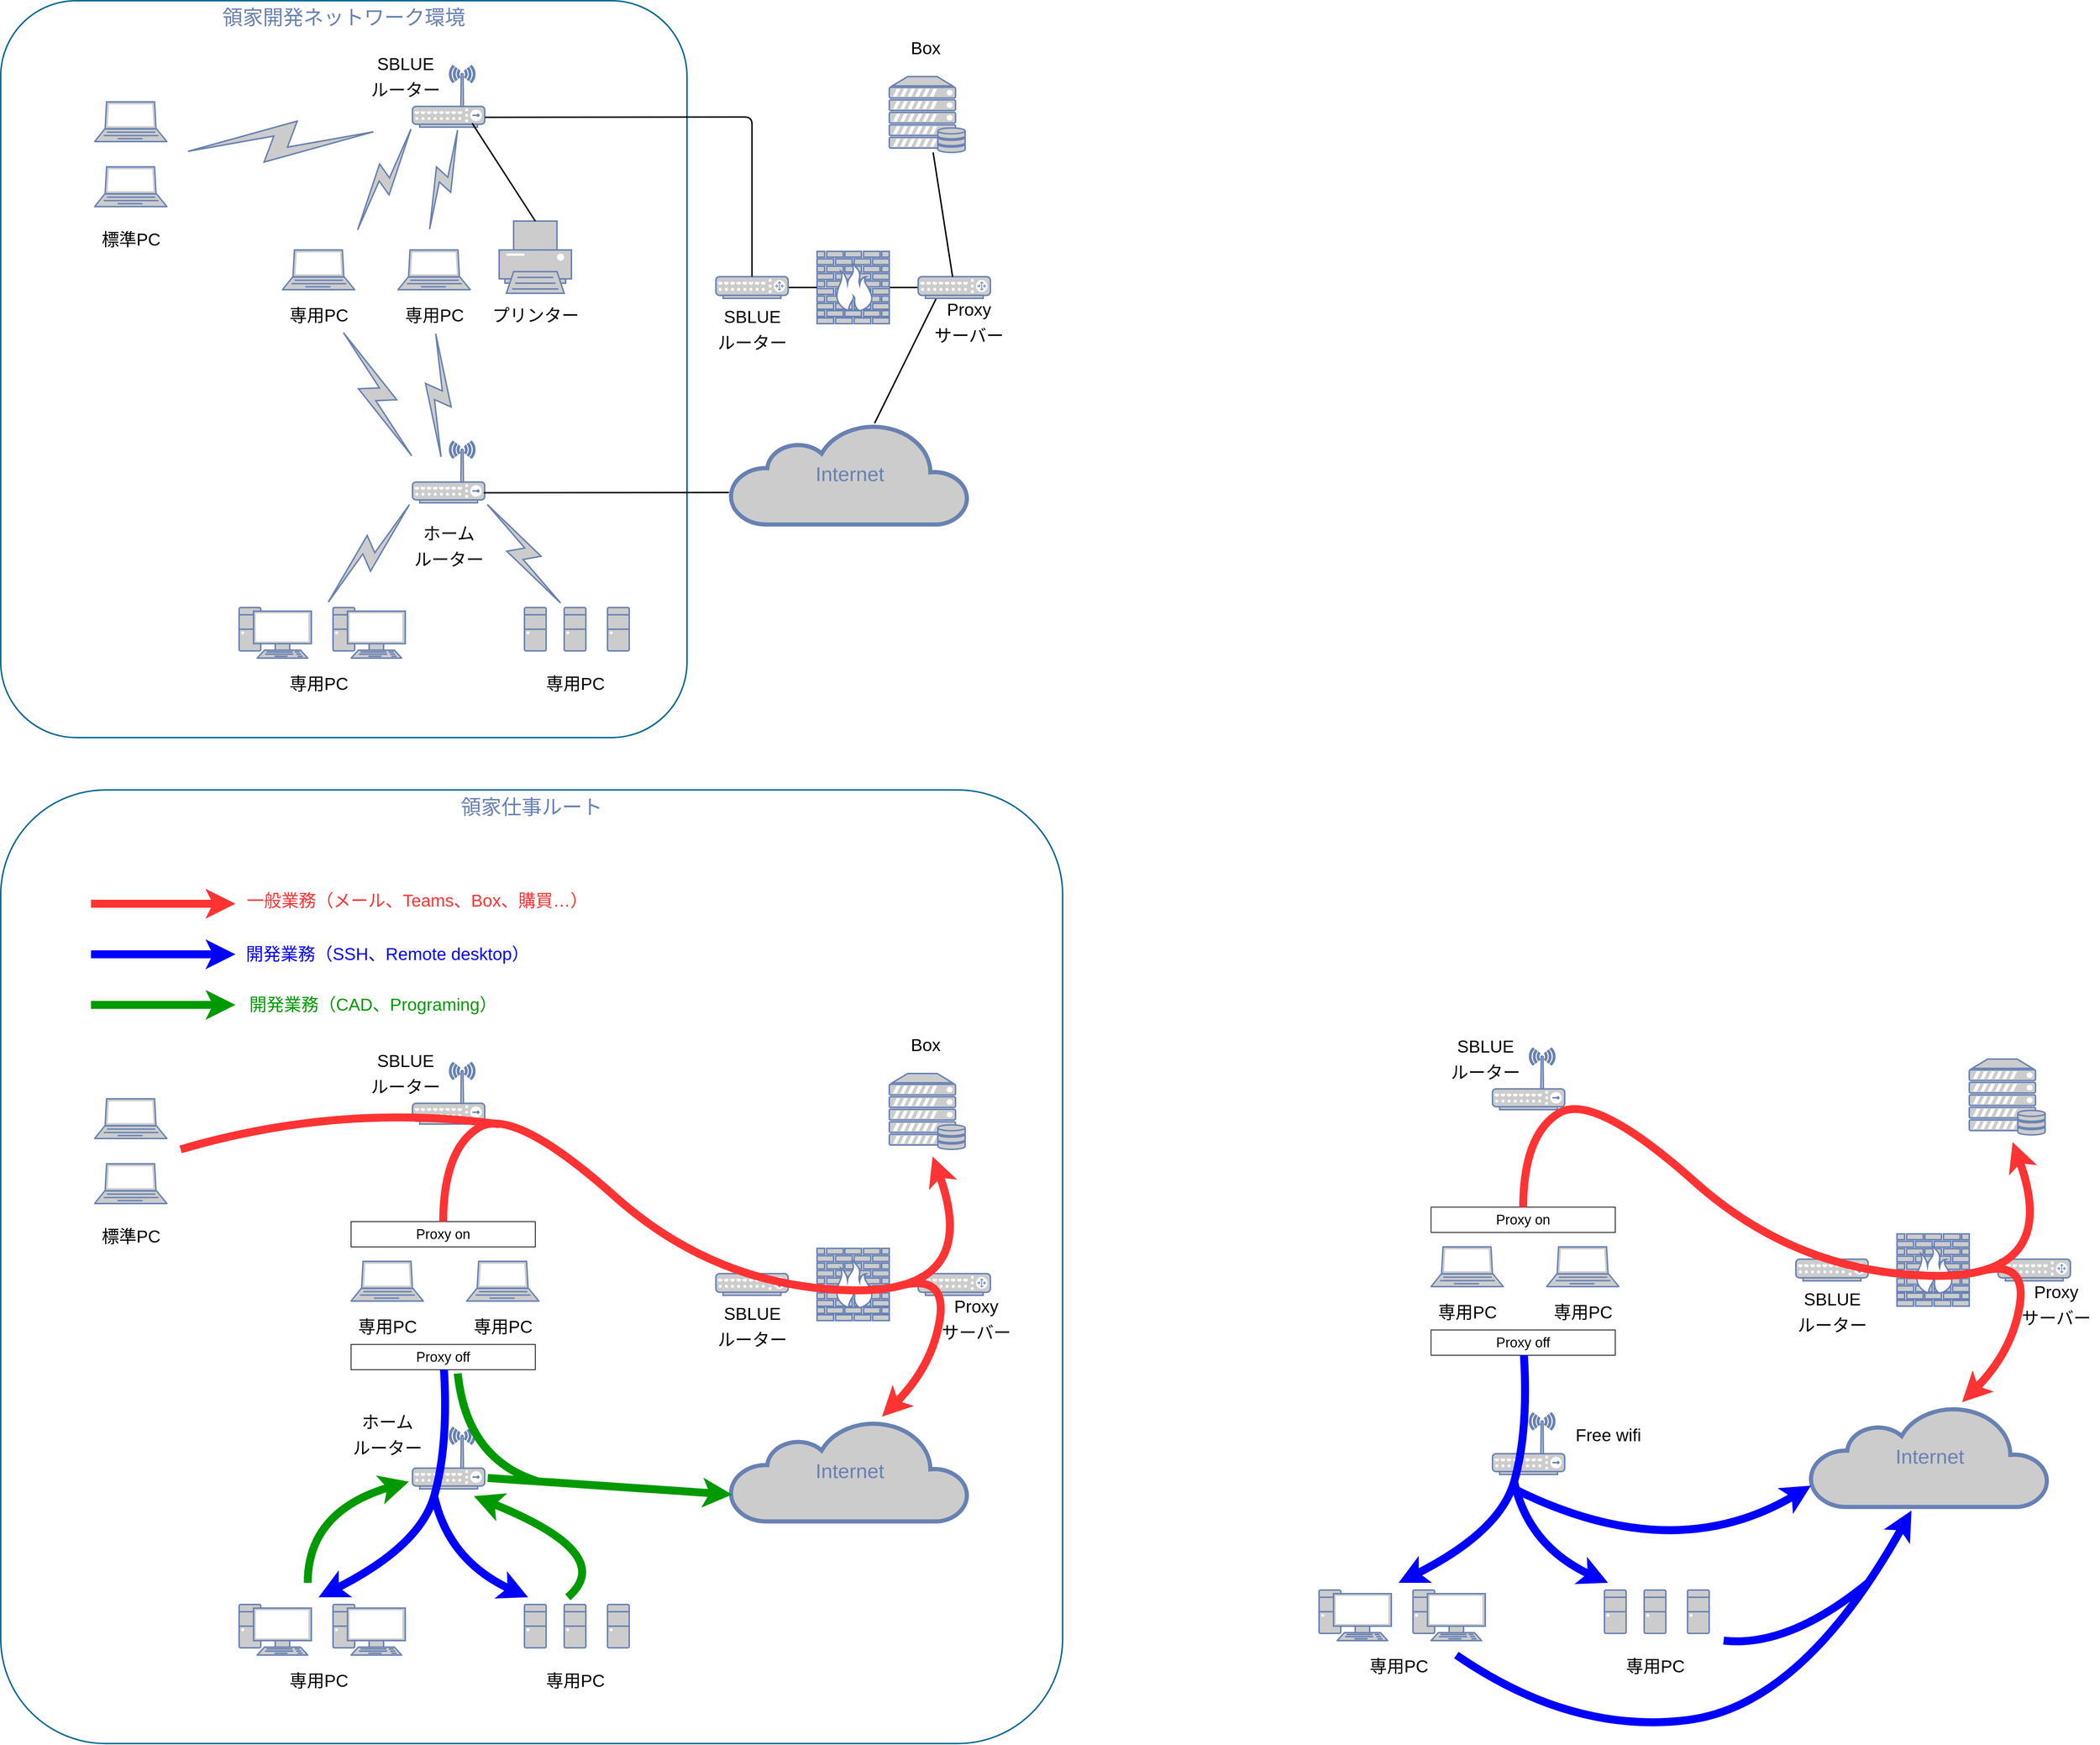 <mxfile version="24.2.5" type="github">
  <diagram name="Page-1" id="bfe91b75-5d2c-26a0-9c1d-138518896778">
    <mxGraphModel dx="3494" dy="2279" grid="1" gridSize="10" guides="1" tooltips="1" connect="1" arrows="1" fold="1" page="1" pageScale="1" pageWidth="1100" pageHeight="850" background="none" math="0" shadow="0">
      <root>
        <mxCell id="0" />
        <mxCell id="1" parent="0" />
        <mxCell id="3SPEe0byowuw1gI_Q946-110" value="領家仕事ルート" style="rounded=1;whiteSpace=wrap;html=1;shadow=0;comic=0;strokeColor=#036897;strokeWidth=2;fillColor=none;fontFamily=Verdana;fontSize=28;fontColor=#6881B3;align=center;arcSize=11;verticalAlign=top;" parent="1" vertex="1">
          <mxGeometry x="-985" y="882.5" width="1470" height="1320" as="geometry" />
        </mxCell>
        <mxCell id="7c3789c024ecab99-81" value="領家開発ネットワーク環境" style="rounded=1;whiteSpace=wrap;html=1;shadow=0;comic=0;strokeColor=#036897;strokeWidth=2;fillColor=none;fontFamily=Verdana;fontSize=28;fontColor=#6881B3;align=center;arcSize=11;verticalAlign=top;" parent="1" vertex="1">
          <mxGeometry x="-985" y="-210" width="950" height="1020" as="geometry" />
        </mxCell>
        <mxCell id="7c3789c024ecab99-55" style="edgeStyle=none;html=1;labelBackgroundColor=none;endArrow=none;endFill=0;strokeWidth=2;fontFamily=Verdana;fontSize=28;fontColor=#6881B3;" parent="1" source="7c3789c024ecab99-8" target="7c3789c024ecab99-54" edge="1">
          <mxGeometry relative="1" as="geometry">
            <mxPoint x="365" y="127.0" as="targetPoint" />
          </mxGeometry>
        </mxCell>
        <mxCell id="7c3789c024ecab99-8" value="" style="fontColor=#0066CC;verticalAlign=top;verticalLabelPosition=bottom;labelPosition=center;align=center;html=1;fillColor=#CCCCCC;strokeColor=#6881B3;gradientColor=none;gradientDirection=north;strokeWidth=2;shape=mxgraph.networks.firewall;rounded=0;shadow=0;comic=0;" parent="1" vertex="1">
          <mxGeometry x="145" y="137" width="100" height="100" as="geometry" />
        </mxCell>
        <mxCell id="7c3789c024ecab99-52" style="edgeStyle=none;html=1;labelBackgroundColor=none;endArrow=none;endFill=0;strokeWidth=2;fontFamily=Verdana;fontSize=15;fontColor=#036897;" parent="1" source="7c3789c024ecab99-10" target="7c3789c024ecab99-8" edge="1">
          <mxGeometry relative="1" as="geometry">
            <mxPoint x="255.0" y="207" as="targetPoint" />
          </mxGeometry>
        </mxCell>
        <mxCell id="7c3789c024ecab99-10" value="" style="fontColor=#0066CC;verticalAlign=top;verticalLabelPosition=bottom;labelPosition=center;align=center;html=1;fillColor=#CCCCCC;strokeColor=#6881B3;gradientColor=none;gradientDirection=north;strokeWidth=2;shape=mxgraph.networks.router;rounded=0;shadow=0;comic=0;" parent="1" vertex="1">
          <mxGeometry x="5" y="172" width="100" height="30" as="geometry" />
        </mxCell>
        <mxCell id="7c3789c024ecab99-6" value="" style="fontColor=#0066CC;verticalAlign=top;verticalLabelPosition=bottom;labelPosition=center;align=center;html=1;fillColor=#CCCCCC;strokeColor=#6881B3;gradientColor=none;gradientDirection=north;strokeWidth=2;shape=mxgraph.networks.printer;rounded=0;shadow=0;comic=0;" parent="1" vertex="1">
          <mxGeometry x="-295.0" y="95" width="100" height="100" as="geometry" />
        </mxCell>
        <mxCell id="7c3789c024ecab99-9" value="" style="fontColor=#0066CC;verticalAlign=top;verticalLabelPosition=bottom;labelPosition=center;align=center;html=1;fillColor=#CCCCCC;strokeColor=#6881B3;gradientColor=none;gradientDirection=north;strokeWidth=2;shape=mxgraph.networks.wireless_hub;rounded=0;shadow=0;comic=0;" parent="1" vertex="1">
          <mxGeometry x="-415.0" y="-120" width="100" height="85" as="geometry" />
        </mxCell>
        <mxCell id="7c3789c024ecab99-30" value="" style="fontColor=#0066CC;verticalAlign=top;verticalLabelPosition=bottom;labelPosition=center;align=center;html=1;fillColor=#CCCCCC;strokeColor=#6881B3;gradientColor=none;gradientDirection=north;strokeWidth=2;shape=mxgraph.networks.wireless_hub;rounded=0;shadow=0;comic=0;" parent="1" vertex="1">
          <mxGeometry x="-415.0" y="400" width="100" height="85" as="geometry" />
        </mxCell>
        <mxCell id="7c3789c024ecab99-53" value="Internet" style="html=1;fillColor=#CCCCCC;strokeColor=#6881B3;gradientColor=none;gradientDirection=north;strokeWidth=2;shape=mxgraph.networks.cloud;fontColor=#6881B3;rounded=0;shadow=0;comic=0;align=center;fontSize=28;" parent="1" vertex="1">
          <mxGeometry x="25" y="375" width="330" height="140" as="geometry" />
        </mxCell>
        <mxCell id="7c3789c024ecab99-56" style="edgeStyle=none;html=1;labelBackgroundColor=none;endArrow=none;endFill=0;strokeWidth=2;fontFamily=Verdana;fontSize=28;fontColor=#6881B3;exitX=0.251;exitY=1;exitDx=0;exitDy=0;exitPerimeter=0;" parent="1" source="7c3789c024ecab99-54" target="7c3789c024ecab99-53" edge="1">
          <mxGeometry relative="1" as="geometry">
            <mxPoint x="355" y="200" as="sourcePoint" />
          </mxGeometry>
        </mxCell>
        <mxCell id="7c3789c024ecab99-54" value="" style="fontColor=#0066CC;verticalAlign=top;verticalLabelPosition=bottom;labelPosition=center;align=center;html=1;fillColor=#CCCCCC;strokeColor=#6881B3;gradientColor=none;gradientDirection=north;strokeWidth=2;shape=mxgraph.networks.router;rounded=0;shadow=0;comic=0;" parent="1" vertex="1">
          <mxGeometry x="285" y="172" width="100" height="30" as="geometry" />
        </mxCell>
        <mxCell id="7c3789c024ecab99-59" style="edgeStyle=none;html=1;labelBackgroundColor=none;endArrow=none;endFill=0;strokeWidth=2;fontFamily=Verdana;fontSize=28;fontColor=#6881B3;" parent="1" source="7c3789c024ecab99-58" target="7c3789c024ecab99-54" edge="1">
          <mxGeometry relative="1" as="geometry">
            <mxPoint x="275" y="117" as="targetPoint" />
          </mxGeometry>
        </mxCell>
        <mxCell id="7c3789c024ecab99-58" value="" style="fontColor=#0066CC;verticalAlign=top;verticalLabelPosition=bottom;labelPosition=center;align=center;html=1;fillColor=#CCCCCC;strokeColor=#6881B3;gradientColor=none;gradientDirection=north;strokeWidth=2;shape=mxgraph.networks.server_storage;rounded=0;shadow=0;comic=0;" parent="1" vertex="1">
          <mxGeometry x="245" y="-105" width="105" height="105" as="geometry" />
        </mxCell>
        <mxCell id="3SPEe0byowuw1gI_Q946-4" value="" style="html=1;outlineConnect=0;fillColor=#CCCCCC;strokeColor=#6881B3;gradientColor=none;gradientDirection=north;strokeWidth=2;shape=mxgraph.networks.comm_link_edge;html=1;rounded=0;entryX=0.645;entryY=0.958;entryDx=0;entryDy=0;entryPerimeter=0;exitX=0.416;exitY=0.054;exitDx=0;exitDy=0;exitPerimeter=0;" parent="1" target="7c3789c024ecab99-9" edge="1">
          <mxGeometry width="100" height="100" relative="1" as="geometry">
            <mxPoint x="-393.4" y="113.78" as="sourcePoint" />
            <mxPoint x="-446.96" y="10.0" as="targetPoint" />
          </mxGeometry>
        </mxCell>
        <mxCell id="3SPEe0byowuw1gI_Q946-7" value="" style="html=1;outlineConnect=0;fillColor=#CCCCCC;strokeColor=#6881B3;gradientColor=none;gradientDirection=north;strokeWidth=2;shape=mxgraph.networks.comm_link_edge;html=1;rounded=0;entryX=0.02;entryY=0.94;entryDx=0;entryDy=0;entryPerimeter=0;exitX=1;exitY=0.07;exitDx=0;exitDy=0;exitPerimeter=0;" parent="1" target="7c3789c024ecab99-9" edge="1">
          <mxGeometry width="100" height="100" relative="1" as="geometry">
            <mxPoint x="-495" y="114.9" as="sourcePoint" />
            <mxPoint x="-435" y="-33.765" as="targetPoint" />
          </mxGeometry>
        </mxCell>
        <mxCell id="3SPEe0byowuw1gI_Q946-10" value="&lt;p style=&quot;line-height: 100%;&quot;&gt;専用PC&lt;br&gt;&lt;/p&gt;" style="text;html=1;align=center;verticalAlign=middle;resizable=0;points=[];autosize=1;strokeColor=none;fillColor=none;fontSize=24;" parent="1" vertex="1">
          <mxGeometry x="-435" y="180" width="100" height="90" as="geometry" />
        </mxCell>
        <mxCell id="3SPEe0byowuw1gI_Q946-13" value="&lt;p style=&quot;line-height: 100%;&quot;&gt;専用PC&lt;br&gt;&lt;/p&gt;" style="text;html=1;align=center;verticalAlign=middle;resizable=0;points=[];autosize=1;strokeColor=none;fillColor=none;fontSize=24;" parent="1" vertex="1">
          <mxGeometry x="-595" y="180" width="100" height="90" as="geometry" />
        </mxCell>
        <mxCell id="3SPEe0byowuw1gI_Q946-17" value="&lt;p style=&quot;line-height: 100%;&quot;&gt;プリンター&lt;/p&gt;" style="text;html=1;align=center;verticalAlign=middle;resizable=0;points=[];autosize=1;strokeColor=none;fillColor=none;fontSize=24;" parent="1" vertex="1">
          <mxGeometry x="-315" y="180" width="140" height="90" as="geometry" />
        </mxCell>
        <mxCell id="3SPEe0byowuw1gI_Q946-18" value="&lt;p style=&quot;line-height: 50%;&quot;&gt;SBLUE&lt;/p&gt;&lt;p style=&quot;line-height: 50%;&quot;&gt;ルーター&lt;/p&gt;" style="text;html=1;align=center;verticalAlign=middle;resizable=0;points=[];autosize=1;strokeColor=none;fillColor=none;fontSize=24;" parent="1" vertex="1">
          <mxGeometry x="-485" y="-160" width="120" height="110" as="geometry" />
        </mxCell>
        <mxCell id="3SPEe0byowuw1gI_Q946-19" value="&lt;p style=&quot;line-height: 50%;&quot;&gt;SBLUE&lt;/p&gt;&lt;p style=&quot;line-height: 50%;&quot;&gt;ルーター&lt;br&gt;&lt;/p&gt;" style="text;html=1;align=center;verticalAlign=middle;resizable=0;points=[];autosize=1;strokeColor=none;fillColor=none;fontSize=24;" parent="1" vertex="1">
          <mxGeometry x="-5" y="190" width="120" height="110" as="geometry" />
        </mxCell>
        <mxCell id="3SPEe0byowuw1gI_Q946-20" value="&lt;p style=&quot;line-height: 50%;&quot;&gt;Proxy&lt;/p&gt;&lt;p style=&quot;line-height: 50%;&quot;&gt;サーバー&lt;/p&gt;" style="text;html=1;align=center;verticalAlign=middle;resizable=0;points=[];autosize=1;strokeColor=none;fillColor=none;fontSize=24;" parent="1" vertex="1">
          <mxGeometry x="295" y="180" width="120" height="110" as="geometry" />
        </mxCell>
        <mxCell id="3SPEe0byowuw1gI_Q946-21" value="&lt;p style=&quot;line-height: 50%;&quot;&gt;Box&lt;/p&gt;" style="text;html=1;align=center;verticalAlign=middle;resizable=0;points=[];autosize=1;strokeColor=none;fillColor=none;fontSize=24;" parent="1" vertex="1">
          <mxGeometry x="265" y="-180" width="60" height="70" as="geometry" />
        </mxCell>
        <mxCell id="3SPEe0byowuw1gI_Q946-24" style="edgeStyle=none;html=1;labelBackgroundColor=none;endArrow=none;endFill=0;strokeWidth=2;fontFamily=Verdana;fontSize=28;fontColor=#6881B3;exitX=-0.006;exitY=0.684;exitDx=0;exitDy=0;exitPerimeter=0;entryX=0.986;entryY=0.837;entryDx=0;entryDy=0;entryPerimeter=0;" parent="1" source="7c3789c024ecab99-53" target="7c3789c024ecab99-30" edge="1">
          <mxGeometry relative="1" as="geometry">
            <mxPoint x="-195.14" y="340" as="sourcePoint" />
            <mxPoint x="-313.14" y="515" as="targetPoint" />
          </mxGeometry>
        </mxCell>
        <mxCell id="3SPEe0byowuw1gI_Q946-25" value="&lt;p style=&quot;line-height: 100%;&quot;&gt;標準PC&lt;br&gt;&lt;/p&gt;" style="text;html=1;align=center;verticalAlign=middle;resizable=0;points=[];autosize=1;strokeColor=none;fillColor=none;fontSize=24;" parent="1" vertex="1">
          <mxGeometry x="-855" y="75" width="100" height="90" as="geometry" />
        </mxCell>
        <mxCell id="3SPEe0byowuw1gI_Q946-26" value="&lt;p style=&quot;line-height: 50%;&quot;&gt;&lt;span style=&quot;background-color: initial;&quot;&gt;ホーム&lt;/span&gt;&lt;/p&gt;&lt;p style=&quot;line-height: 50%;&quot;&gt;&lt;span style=&quot;background-color: initial;&quot;&gt;ルーター&lt;/span&gt;&lt;/p&gt;" style="text;html=1;align=center;verticalAlign=middle;resizable=0;points=[];autosize=1;strokeColor=none;fillColor=none;fontSize=24;" parent="1" vertex="1">
          <mxGeometry x="-425" y="490" width="120" height="110" as="geometry" />
        </mxCell>
        <mxCell id="3SPEe0byowuw1gI_Q946-28" value="" style="html=1;outlineConnect=0;fillColor=#CCCCCC;strokeColor=#6881B3;gradientColor=none;gradientDirection=north;strokeWidth=2;shape=mxgraph.networks.comm_link_edge;html=1;rounded=0;entryX=0.475;entryY=1.016;entryDx=0;entryDy=0;entryPerimeter=0;exitX=0.357;exitY=0.716;exitDx=0;exitDy=0;exitPerimeter=0;" parent="1" edge="1">
          <mxGeometry width="100" height="100" relative="1" as="geometry">
            <mxPoint x="-375.06" y="430.86" as="sourcePoint" />
            <mxPoint x="-383.26" y="241.44" as="targetPoint" />
          </mxGeometry>
        </mxCell>
        <mxCell id="3SPEe0byowuw1gI_Q946-29" value="" style="html=1;outlineConnect=0;fillColor=#CCCCCC;strokeColor=#6881B3;gradientColor=none;gradientDirection=north;strokeWidth=2;shape=mxgraph.networks.comm_link_edge;html=1;rounded=0;exitX=0;exitY=0.7;exitDx=0;exitDy=0;exitPerimeter=0;" parent="1" edge="1">
          <mxGeometry width="100" height="100" relative="1" as="geometry">
            <mxPoint x="-410.76" y="429.5" as="sourcePoint" />
            <mxPoint x="-515.813" y="240" as="targetPoint" />
          </mxGeometry>
        </mxCell>
        <mxCell id="3SPEe0byowuw1gI_Q946-33" style="edgeStyle=none;html=1;labelBackgroundColor=none;endArrow=none;endFill=0;strokeWidth=2;fontFamily=Verdana;fontSize=28;fontColor=#6881B3;exitX=0.5;exitY=0;exitDx=0;exitDy=0;exitPerimeter=0;entryX=1.004;entryY=0.84;entryDx=0;entryDy=0;entryPerimeter=0;" parent="1" source="7c3789c024ecab99-10" target="7c3789c024ecab99-9" edge="1">
          <mxGeometry relative="1" as="geometry">
            <mxPoint x="174.4" y="-49.76" as="sourcePoint" />
            <mxPoint x="-164.6" y="-49.76" as="targetPoint" />
            <Array as="points">
              <mxPoint x="55" y="-49" />
            </Array>
          </mxGeometry>
        </mxCell>
        <mxCell id="3SPEe0byowuw1gI_Q946-35" value="" style="fontColor=#0066CC;verticalAlign=top;verticalLabelPosition=bottom;labelPosition=center;align=center;html=1;outlineConnect=0;fillColor=#CCCCCC;strokeColor=#6881B3;gradientColor=none;gradientDirection=north;strokeWidth=2;shape=mxgraph.networks.laptop;" parent="1" vertex="1">
          <mxGeometry x="-855" y="20" width="100" height="55" as="geometry" />
        </mxCell>
        <mxCell id="3SPEe0byowuw1gI_Q946-36" value="" style="fontColor=#0066CC;verticalAlign=top;verticalLabelPosition=bottom;labelPosition=center;align=center;html=1;outlineConnect=0;fillColor=#CCCCCC;strokeColor=#6881B3;gradientColor=none;gradientDirection=north;strokeWidth=2;shape=mxgraph.networks.laptop;" parent="1" vertex="1">
          <mxGeometry x="-855" y="-70" width="100" height="55" as="geometry" />
        </mxCell>
        <mxCell id="3SPEe0byowuw1gI_Q946-39" value="" style="fontColor=#0066CC;verticalAlign=top;verticalLabelPosition=bottom;labelPosition=center;align=center;html=1;outlineConnect=0;fillColor=#CCCCCC;strokeColor=#6881B3;gradientColor=none;gradientDirection=north;strokeWidth=2;shape=mxgraph.networks.pc;" parent="1" vertex="1">
          <mxGeometry x="-655" y="630" width="100" height="70" as="geometry" />
        </mxCell>
        <mxCell id="3SPEe0byowuw1gI_Q946-40" value="" style="fontColor=#0066CC;verticalAlign=top;verticalLabelPosition=bottom;labelPosition=center;align=center;html=1;outlineConnect=0;fillColor=#CCCCCC;strokeColor=#6881B3;gradientColor=none;gradientDirection=north;strokeWidth=2;shape=mxgraph.networks.desktop_pc;" parent="1" vertex="1">
          <mxGeometry x="-260" y="630" width="30" height="60" as="geometry" />
        </mxCell>
        <mxCell id="3SPEe0byowuw1gI_Q946-41" value="" style="fontColor=#0066CC;verticalAlign=top;verticalLabelPosition=bottom;labelPosition=center;align=center;html=1;outlineConnect=0;fillColor=#CCCCCC;strokeColor=#6881B3;gradientColor=none;gradientDirection=north;strokeWidth=2;shape=mxgraph.networks.laptop;" parent="1" vertex="1">
          <mxGeometry x="-595" y="135" width="100" height="55" as="geometry" />
        </mxCell>
        <mxCell id="3SPEe0byowuw1gI_Q946-42" value="" style="fontColor=#0066CC;verticalAlign=top;verticalLabelPosition=bottom;labelPosition=center;align=center;html=1;outlineConnect=0;fillColor=#CCCCCC;strokeColor=#6881B3;gradientColor=none;gradientDirection=north;strokeWidth=2;shape=mxgraph.networks.laptop;" parent="1" vertex="1">
          <mxGeometry x="-435" y="135" width="100" height="55" as="geometry" />
        </mxCell>
        <mxCell id="3SPEe0byowuw1gI_Q946-43" value="" style="html=1;outlineConnect=0;fillColor=#CCCCCC;strokeColor=#6881B3;gradientColor=none;gradientDirection=north;strokeWidth=2;shape=mxgraph.networks.comm_link_edge;html=1;rounded=0;entryX=0.02;entryY=0.94;entryDx=0;entryDy=0;entryPerimeter=0;" parent="1" target="7c3789c024ecab99-30" edge="1">
          <mxGeometry width="100" height="100" relative="1" as="geometry">
            <mxPoint x="-537.859" y="630" as="sourcePoint" />
            <mxPoint x="-430" y="459.5" as="targetPoint" />
          </mxGeometry>
        </mxCell>
        <mxCell id="3SPEe0byowuw1gI_Q946-44" value="" style="html=1;outlineConnect=0;fillColor=#CCCCCC;strokeColor=#6881B3;gradientColor=none;gradientDirection=north;strokeWidth=2;shape=mxgraph.networks.comm_link_edge;html=1;rounded=0;entryX=0.98;entryY=0.94;entryDx=0;entryDy=0;entryPerimeter=0;exitX=0.02;exitY=0.02;exitDx=0;exitDy=0;exitPerimeter=0;" parent="1" source="3SPEe0byowuw1gI_Q946-48" target="7c3789c024ecab99-30" edge="1">
          <mxGeometry width="100" height="100" relative="1" as="geometry">
            <mxPoint x="-254.999" y="630" as="sourcePoint" />
            <mxPoint x="-147.14" y="459.5" as="targetPoint" />
          </mxGeometry>
        </mxCell>
        <mxCell id="3SPEe0byowuw1gI_Q946-45" value="&lt;p style=&quot;line-height: 100%;&quot;&gt;専用PC&lt;br&gt;&lt;/p&gt;" style="text;html=1;align=center;verticalAlign=middle;resizable=0;points=[];autosize=1;strokeColor=none;fillColor=none;fontSize=24;" parent="1" vertex="1">
          <mxGeometry x="-595" y="690" width="100" height="90" as="geometry" />
        </mxCell>
        <mxCell id="3SPEe0byowuw1gI_Q946-46" value="&lt;p style=&quot;line-height: 100%;&quot;&gt;専用PC&lt;br&gt;&lt;/p&gt;" style="text;html=1;align=center;verticalAlign=middle;resizable=0;points=[];autosize=1;strokeColor=none;fillColor=none;fontSize=24;" parent="1" vertex="1">
          <mxGeometry x="-240" y="690" width="100" height="90" as="geometry" />
        </mxCell>
        <mxCell id="3SPEe0byowuw1gI_Q946-47" value="" style="fontColor=#0066CC;verticalAlign=top;verticalLabelPosition=bottom;labelPosition=center;align=center;html=1;outlineConnect=0;fillColor=#CCCCCC;strokeColor=#6881B3;gradientColor=none;gradientDirection=north;strokeWidth=2;shape=mxgraph.networks.pc;" parent="1" vertex="1">
          <mxGeometry x="-525" y="630" width="100" height="70" as="geometry" />
        </mxCell>
        <mxCell id="3SPEe0byowuw1gI_Q946-48" value="" style="fontColor=#0066CC;verticalAlign=top;verticalLabelPosition=bottom;labelPosition=center;align=center;html=1;outlineConnect=0;fillColor=#CCCCCC;strokeColor=#6881B3;gradientColor=none;gradientDirection=north;strokeWidth=2;shape=mxgraph.networks.desktop_pc;" parent="1" vertex="1">
          <mxGeometry x="-205" y="630" width="30" height="60" as="geometry" />
        </mxCell>
        <mxCell id="3SPEe0byowuw1gI_Q946-49" value="" style="fontColor=#0066CC;verticalAlign=top;verticalLabelPosition=bottom;labelPosition=center;align=center;html=1;outlineConnect=0;fillColor=#CCCCCC;strokeColor=#6881B3;gradientColor=none;gradientDirection=north;strokeWidth=2;shape=mxgraph.networks.desktop_pc;" parent="1" vertex="1">
          <mxGeometry x="-145" y="630" width="30" height="60" as="geometry" />
        </mxCell>
        <mxCell id="3SPEe0byowuw1gI_Q946-51" value="" style="html=1;outlineConnect=0;fillColor=#CCCCCC;strokeColor=#6881B3;gradientColor=none;gradientDirection=north;strokeWidth=2;shape=mxgraph.networks.comm_link_edge;html=1;rounded=0;exitX=1;exitY=0.07;exitDx=0;exitDy=0;exitPerimeter=0;" parent="1" edge="1">
          <mxGeometry width="100" height="100" relative="1" as="geometry">
            <mxPoint x="-740" y="-1.137e-13" as="sourcePoint" />
            <mxPoint x="-455" y="-30" as="targetPoint" />
          </mxGeometry>
        </mxCell>
        <mxCell id="3SPEe0byowuw1gI_Q946-54" value="" style="fontColor=#0066CC;verticalAlign=top;verticalLabelPosition=bottom;labelPosition=center;align=center;html=1;fillColor=#CCCCCC;strokeColor=#6881B3;gradientColor=none;gradientDirection=north;strokeWidth=2;shape=mxgraph.networks.firewall;rounded=0;shadow=0;comic=0;" parent="1" vertex="1">
          <mxGeometry x="145" y="1517" width="100" height="100" as="geometry" />
        </mxCell>
        <mxCell id="3SPEe0byowuw1gI_Q946-56" value="" style="fontColor=#0066CC;verticalAlign=top;verticalLabelPosition=bottom;labelPosition=center;align=center;html=1;fillColor=#CCCCCC;strokeColor=#6881B3;gradientColor=none;gradientDirection=north;strokeWidth=2;shape=mxgraph.networks.router;rounded=0;shadow=0;comic=0;" parent="1" vertex="1">
          <mxGeometry x="5" y="1552" width="100" height="30" as="geometry" />
        </mxCell>
        <mxCell id="3SPEe0byowuw1gI_Q946-58" value="" style="fontColor=#0066CC;verticalAlign=top;verticalLabelPosition=bottom;labelPosition=center;align=center;html=1;fillColor=#CCCCCC;strokeColor=#6881B3;gradientColor=none;gradientDirection=north;strokeWidth=2;shape=mxgraph.networks.wireless_hub;rounded=0;shadow=0;comic=0;" parent="1" vertex="1">
          <mxGeometry x="-415.0" y="1260" width="100" height="85" as="geometry" />
        </mxCell>
        <mxCell id="3SPEe0byowuw1gI_Q946-59" value="" style="fontColor=#0066CC;verticalAlign=top;verticalLabelPosition=bottom;labelPosition=center;align=center;html=1;fillColor=#CCCCCC;strokeColor=#6881B3;gradientColor=none;gradientDirection=north;strokeWidth=2;shape=mxgraph.networks.wireless_hub;rounded=0;shadow=0;comic=0;" parent="1" vertex="1">
          <mxGeometry x="-415.0" y="1765" width="100" height="85" as="geometry" />
        </mxCell>
        <mxCell id="3SPEe0byowuw1gI_Q946-60" value="Internet" style="html=1;fillColor=#CCCCCC;strokeColor=#6881B3;gradientColor=none;gradientDirection=north;strokeWidth=2;shape=mxgraph.networks.cloud;fontColor=#6881B3;rounded=0;shadow=0;comic=0;align=center;fontSize=28;" parent="1" vertex="1">
          <mxGeometry x="25" y="1755" width="330" height="140" as="geometry" />
        </mxCell>
        <mxCell id="3SPEe0byowuw1gI_Q946-62" value="" style="fontColor=#0066CC;verticalAlign=top;verticalLabelPosition=bottom;labelPosition=center;align=center;html=1;fillColor=#CCCCCC;strokeColor=#6881B3;gradientColor=none;gradientDirection=north;strokeWidth=2;shape=mxgraph.networks.router;rounded=0;shadow=0;comic=0;" parent="1" vertex="1">
          <mxGeometry x="285" y="1552" width="100" height="30" as="geometry" />
        </mxCell>
        <mxCell id="3SPEe0byowuw1gI_Q946-64" value="" style="fontColor=#0066CC;verticalAlign=top;verticalLabelPosition=bottom;labelPosition=center;align=center;html=1;fillColor=#CCCCCC;strokeColor=#6881B3;gradientColor=none;gradientDirection=north;strokeWidth=2;shape=mxgraph.networks.server_storage;rounded=0;shadow=0;comic=0;" parent="1" vertex="1">
          <mxGeometry x="245" y="1275" width="105" height="105" as="geometry" />
        </mxCell>
        <mxCell id="3SPEe0byowuw1gI_Q946-68" value="&lt;p style=&quot;line-height: 100%;&quot;&gt;専用PC&lt;br&gt;&lt;/p&gt;" style="text;html=1;align=center;verticalAlign=middle;resizable=0;points=[];autosize=1;strokeColor=none;fillColor=none;fontSize=24;" parent="1" vertex="1">
          <mxGeometry x="-340" y="1580" width="100" height="90" as="geometry" />
        </mxCell>
        <mxCell id="3SPEe0byowuw1gI_Q946-69" value="&lt;p style=&quot;line-height: 100%;&quot;&gt;専用PC&lt;br&gt;&lt;/p&gt;" style="text;html=1;align=center;verticalAlign=middle;resizable=0;points=[];autosize=1;strokeColor=none;fillColor=none;fontSize=24;" parent="1" vertex="1">
          <mxGeometry x="-500" y="1580" width="100" height="90" as="geometry" />
        </mxCell>
        <mxCell id="3SPEe0byowuw1gI_Q946-71" value="&lt;p style=&quot;line-height: 50%;&quot;&gt;SBLUE&lt;/p&gt;&lt;p style=&quot;line-height: 50%;&quot;&gt;ルーター&lt;/p&gt;" style="text;html=1;align=center;verticalAlign=middle;resizable=0;points=[];autosize=1;strokeColor=none;fillColor=none;fontSize=24;" parent="1" vertex="1">
          <mxGeometry x="-485" y="1220" width="120" height="110" as="geometry" />
        </mxCell>
        <mxCell id="3SPEe0byowuw1gI_Q946-72" value="&lt;p style=&quot;line-height: 50%;&quot;&gt;SBLUE&lt;/p&gt;&lt;p style=&quot;line-height: 50%;&quot;&gt;ルーター&lt;br&gt;&lt;/p&gt;" style="text;html=1;align=center;verticalAlign=middle;resizable=0;points=[];autosize=1;strokeColor=none;fillColor=none;fontSize=24;" parent="1" vertex="1">
          <mxGeometry x="-5" y="1570" width="120" height="110" as="geometry" />
        </mxCell>
        <mxCell id="3SPEe0byowuw1gI_Q946-73" value="&lt;p style=&quot;line-height: 50%;&quot;&gt;Proxy&lt;/p&gt;&lt;p style=&quot;line-height: 50%;&quot;&gt;サーバー&lt;/p&gt;" style="text;html=1;align=center;verticalAlign=middle;resizable=0;points=[];autosize=1;strokeColor=none;fillColor=none;fontSize=24;" parent="1" vertex="1">
          <mxGeometry x="305" y="1560" width="120" height="110" as="geometry" />
        </mxCell>
        <mxCell id="3SPEe0byowuw1gI_Q946-74" value="&lt;p style=&quot;line-height: 50%;&quot;&gt;Box&lt;/p&gt;" style="text;html=1;align=center;verticalAlign=middle;resizable=0;points=[];autosize=1;strokeColor=none;fillColor=none;fontSize=24;" parent="1" vertex="1">
          <mxGeometry x="265" y="1200" width="60" height="70" as="geometry" />
        </mxCell>
        <mxCell id="3SPEe0byowuw1gI_Q946-76" value="&lt;p style=&quot;line-height: 100%;&quot;&gt;標準PC&lt;br&gt;&lt;/p&gt;" style="text;html=1;align=center;verticalAlign=middle;resizable=0;points=[];autosize=1;strokeColor=none;fillColor=none;fontSize=24;" parent="1" vertex="1">
          <mxGeometry x="-855" y="1455" width="100" height="90" as="geometry" />
        </mxCell>
        <mxCell id="3SPEe0byowuw1gI_Q946-77" value="&lt;p style=&quot;line-height: 50%;&quot;&gt;&lt;span style=&quot;background-color: initial;&quot;&gt;ホーム&lt;/span&gt;&lt;/p&gt;&lt;p style=&quot;line-height: 50%;&quot;&gt;&lt;span style=&quot;background-color: initial;&quot;&gt;ルーター&lt;/span&gt;&lt;/p&gt;" style="text;html=1;align=center;verticalAlign=middle;resizable=0;points=[];autosize=1;strokeColor=none;fillColor=none;fontSize=24;" parent="1" vertex="1">
          <mxGeometry x="-510" y="1720" width="120" height="110" as="geometry" />
        </mxCell>
        <mxCell id="3SPEe0byowuw1gI_Q946-81" value="" style="fontColor=#0066CC;verticalAlign=top;verticalLabelPosition=bottom;labelPosition=center;align=center;html=1;outlineConnect=0;fillColor=#CCCCCC;strokeColor=#6881B3;gradientColor=none;gradientDirection=north;strokeWidth=2;shape=mxgraph.networks.laptop;" parent="1" vertex="1">
          <mxGeometry x="-855" y="1400" width="100" height="55" as="geometry" />
        </mxCell>
        <mxCell id="3SPEe0byowuw1gI_Q946-82" value="" style="fontColor=#0066CC;verticalAlign=top;verticalLabelPosition=bottom;labelPosition=center;align=center;html=1;outlineConnect=0;fillColor=#CCCCCC;strokeColor=#6881B3;gradientColor=none;gradientDirection=north;strokeWidth=2;shape=mxgraph.networks.laptop;" parent="1" vertex="1">
          <mxGeometry x="-855" y="1310" width="100" height="55" as="geometry" />
        </mxCell>
        <mxCell id="3SPEe0byowuw1gI_Q946-83" value="" style="fontColor=#0066CC;verticalAlign=top;verticalLabelPosition=bottom;labelPosition=center;align=center;html=1;outlineConnect=0;fillColor=#CCCCCC;strokeColor=#6881B3;gradientColor=none;gradientDirection=north;strokeWidth=2;shape=mxgraph.networks.pc;" parent="1" vertex="1">
          <mxGeometry x="-655" y="2010" width="100" height="70" as="geometry" />
        </mxCell>
        <mxCell id="3SPEe0byowuw1gI_Q946-84" value="" style="fontColor=#0066CC;verticalAlign=top;verticalLabelPosition=bottom;labelPosition=center;align=center;html=1;outlineConnect=0;fillColor=#CCCCCC;strokeColor=#6881B3;gradientColor=none;gradientDirection=north;strokeWidth=2;shape=mxgraph.networks.desktop_pc;" parent="1" vertex="1">
          <mxGeometry x="-260" y="2010" width="30" height="60" as="geometry" />
        </mxCell>
        <mxCell id="3SPEe0byowuw1gI_Q946-85" value="" style="fontColor=#0066CC;verticalAlign=top;verticalLabelPosition=bottom;labelPosition=center;align=center;html=1;outlineConnect=0;fillColor=#CCCCCC;strokeColor=#6881B3;gradientColor=none;gradientDirection=north;strokeWidth=2;shape=mxgraph.networks.laptop;" parent="1" vertex="1">
          <mxGeometry x="-500" y="1535" width="100" height="55" as="geometry" />
        </mxCell>
        <mxCell id="3SPEe0byowuw1gI_Q946-86" value="" style="fontColor=#0066CC;verticalAlign=top;verticalLabelPosition=bottom;labelPosition=center;align=center;html=1;outlineConnect=0;fillColor=#CCCCCC;strokeColor=#6881B3;gradientColor=none;gradientDirection=north;strokeWidth=2;shape=mxgraph.networks.laptop;" parent="1" vertex="1">
          <mxGeometry x="-340" y="1535" width="100" height="55" as="geometry" />
        </mxCell>
        <mxCell id="3SPEe0byowuw1gI_Q946-89" value="&lt;p style=&quot;line-height: 100%;&quot;&gt;専用PC&lt;br&gt;&lt;/p&gt;" style="text;html=1;align=center;verticalAlign=middle;resizable=0;points=[];autosize=1;strokeColor=none;fillColor=none;fontSize=24;" parent="1" vertex="1">
          <mxGeometry x="-595" y="2070" width="100" height="90" as="geometry" />
        </mxCell>
        <mxCell id="3SPEe0byowuw1gI_Q946-90" value="&lt;p style=&quot;line-height: 100%;&quot;&gt;専用PC&lt;br&gt;&lt;/p&gt;" style="text;html=1;align=center;verticalAlign=middle;resizable=0;points=[];autosize=1;strokeColor=none;fillColor=none;fontSize=24;" parent="1" vertex="1">
          <mxGeometry x="-240" y="2070" width="100" height="90" as="geometry" />
        </mxCell>
        <mxCell id="3SPEe0byowuw1gI_Q946-91" value="" style="fontColor=#0066CC;verticalAlign=top;verticalLabelPosition=bottom;labelPosition=center;align=center;html=1;outlineConnect=0;fillColor=#CCCCCC;strokeColor=#6881B3;gradientColor=none;gradientDirection=north;strokeWidth=2;shape=mxgraph.networks.pc;" parent="1" vertex="1">
          <mxGeometry x="-525" y="2010" width="100" height="70" as="geometry" />
        </mxCell>
        <mxCell id="3SPEe0byowuw1gI_Q946-92" value="" style="fontColor=#0066CC;verticalAlign=top;verticalLabelPosition=bottom;labelPosition=center;align=center;html=1;outlineConnect=0;fillColor=#CCCCCC;strokeColor=#6881B3;gradientColor=none;gradientDirection=north;strokeWidth=2;shape=mxgraph.networks.desktop_pc;" parent="1" vertex="1">
          <mxGeometry x="-205" y="2010" width="30" height="60" as="geometry" />
        </mxCell>
        <mxCell id="3SPEe0byowuw1gI_Q946-93" value="" style="fontColor=#0066CC;verticalAlign=top;verticalLabelPosition=bottom;labelPosition=center;align=center;html=1;outlineConnect=0;fillColor=#CCCCCC;strokeColor=#6881B3;gradientColor=none;gradientDirection=north;strokeWidth=2;shape=mxgraph.networks.desktop_pc;" parent="1" vertex="1">
          <mxGeometry x="-145" y="2010" width="30" height="60" as="geometry" />
        </mxCell>
        <mxCell id="3SPEe0byowuw1gI_Q946-97" value="&lt;font style=&quot;font-size: 19px;&quot;&gt;Proxy on&lt;/font&gt;" style="rounded=0;whiteSpace=wrap;html=1;" parent="1" vertex="1">
          <mxGeometry x="-500" y="1480" width="255" height="35" as="geometry" />
        </mxCell>
        <mxCell id="3SPEe0byowuw1gI_Q946-98" value="&lt;font style=&quot;font-size: 19px;&quot;&gt;Proxy off&lt;/font&gt;" style="rounded=0;whiteSpace=wrap;html=1;" parent="1" vertex="1">
          <mxGeometry x="-500" y="1650" width="255" height="35" as="geometry" />
        </mxCell>
        <mxCell id="3SPEe0byowuw1gI_Q946-100" value="" style="curved=1;endArrow=classic;html=1;rounded=0;exitX=0.5;exitY=0;exitDx=0;exitDy=0;fontSize=12;textShadow=0;labelBorderColor=none;fillColor=#f8cecc;strokeColor=#FF3333;strokeWidth=11;" parent="1" edge="1">
          <mxGeometry width="50" height="50" relative="1" as="geometry">
            <mxPoint x="-372.5" y="1480.0" as="sourcePoint" />
            <mxPoint x="305" y="1390" as="targetPoint" />
            <Array as="points">
              <mxPoint x="-372" y="1380" />
              <mxPoint x="-275" y="1320" />
              <mxPoint x="5" y="1570" />
              <mxPoint x="375" y="1580" />
            </Array>
          </mxGeometry>
        </mxCell>
        <mxCell id="3SPEe0byowuw1gI_Q946-103" value="" style="curved=1;endArrow=classic;html=1;rounded=0;fontSize=12;textShadow=0;labelBorderColor=none;fillColor=#f8cecc;strokeColor=#FF3333;strokeWidth=11;" parent="1" edge="1">
          <mxGeometry width="50" height="50" relative="1" as="geometry">
            <mxPoint x="255" y="1570" as="sourcePoint" />
            <mxPoint x="235" y="1750" as="targetPoint" />
            <Array as="points">
              <mxPoint x="325" y="1550" />
              <mxPoint x="305" y="1680" />
            </Array>
          </mxGeometry>
        </mxCell>
        <mxCell id="3SPEe0byowuw1gI_Q946-104" value="" style="curved=1;endArrow=classic;html=1;rounded=0;fontSize=12;textShadow=0;labelBorderColor=none;fillColor=#f8cecc;strokeColor=#0000FF;strokeWidth=11;" parent="1" source="3SPEe0byowuw1gI_Q946-98" edge="1">
          <mxGeometry width="50" height="50" relative="1" as="geometry">
            <mxPoint x="-375" y="1690" as="sourcePoint" />
            <mxPoint x="-545" y="2000" as="targetPoint" />
            <Array as="points">
              <mxPoint x="-365" y="1790" />
              <mxPoint x="-405" y="1930" />
            </Array>
          </mxGeometry>
        </mxCell>
        <mxCell id="3SPEe0byowuw1gI_Q946-105" value="" style="curved=1;endArrow=classic;html=1;rounded=0;fontSize=12;textShadow=0;labelBorderColor=none;fillColor=#f8cecc;strokeColor=#0000FF;strokeWidth=11;" parent="1" edge="1">
          <mxGeometry width="50" height="50" relative="1" as="geometry">
            <mxPoint x="-385" y="1860" as="sourcePoint" />
            <mxPoint x="-255" y="2000" as="targetPoint" />
            <Array as="points">
              <mxPoint x="-365" y="1950" />
            </Array>
          </mxGeometry>
        </mxCell>
        <mxCell id="3SPEe0byowuw1gI_Q946-107" value="" style="curved=1;endArrow=classic;html=1;rounded=0;fontSize=12;textShadow=0;labelBorderColor=none;fillColor=#f8cecc;strokeColor=#009900;strokeWidth=11;endFill=1;" parent="1" edge="1">
          <mxGeometry width="50" height="50" relative="1" as="geometry">
            <mxPoint x="-200" y="2000" as="sourcePoint" />
            <mxPoint x="-330" y="1860" as="targetPoint" />
            <Array as="points">
              <mxPoint x="-130" y="1940" />
            </Array>
          </mxGeometry>
        </mxCell>
        <mxCell id="3SPEe0byowuw1gI_Q946-108" value="" style="curved=1;endArrow=none;html=1;rounded=0;fontSize=12;textShadow=0;labelBorderColor=none;fillColor=#f8cecc;strokeColor=#009900;strokeWidth=11;exitX=0.579;exitY=1.149;exitDx=0;exitDy=0;exitPerimeter=0;endFill=0;" parent="1" edge="1" source="3SPEe0byowuw1gI_Q946-98">
          <mxGeometry width="50" height="50" relative="1" as="geometry">
            <mxPoint x="-340" y="1700" as="sourcePoint" />
            <mxPoint x="-240" y="1840" as="targetPoint" />
            <Array as="points">
              <mxPoint x="-340" y="1810" />
            </Array>
          </mxGeometry>
        </mxCell>
        <mxCell id="3SPEe0byowuw1gI_Q946-109" value="" style="curved=1;endArrow=none;html=1;rounded=0;fontSize=12;textShadow=0;labelBorderColor=none;fillColor=#f8cecc;strokeColor=#FF3333;strokeWidth=11;endFill=0;" parent="1" edge="1">
          <mxGeometry width="50" height="50" relative="1" as="geometry">
            <mxPoint x="-735.99" y="1380" as="sourcePoint" />
            <mxPoint x="-295" y="1345.23" as="targetPoint" />
            <Array as="points">
              <mxPoint x="-515" y="1315.23" />
            </Array>
          </mxGeometry>
        </mxCell>
        <mxCell id="3SPEe0byowuw1gI_Q946-111" value="" style="endArrow=classic;html=1;rounded=0;strokeWidth=11;strokeColor=#FF3333;" parent="1" edge="1">
          <mxGeometry width="50" height="50" relative="1" as="geometry">
            <mxPoint x="-860" y="1040" as="sourcePoint" />
            <mxPoint x="-660" y="1040" as="targetPoint" />
          </mxGeometry>
        </mxCell>
        <mxCell id="3SPEe0byowuw1gI_Q946-112" value="&lt;font color=&quot;#ff3333&quot; style=&quot;font-size: 24px;&quot;&gt;一般業務（メール、Teams、Box、購買…）&lt;/font&gt;" style="edgeLabel;html=1;align=center;verticalAlign=middle;resizable=0;points=[];" parent="3SPEe0byowuw1gI_Q946-111" vertex="1" connectable="0">
          <mxGeometry x="0.163" y="7" relative="1" as="geometry">
            <mxPoint x="334" y="3" as="offset" />
          </mxGeometry>
        </mxCell>
        <mxCell id="3SPEe0byowuw1gI_Q946-113" value="" style="endArrow=classic;html=1;rounded=0;strokeWidth=11;strokeColor=#0000FF;" parent="1" edge="1">
          <mxGeometry width="50" height="50" relative="1" as="geometry">
            <mxPoint x="-860" y="1110" as="sourcePoint" />
            <mxPoint x="-660" y="1110" as="targetPoint" />
          </mxGeometry>
        </mxCell>
        <mxCell id="3SPEe0byowuw1gI_Q946-114" value="&lt;font color=&quot;#0000ff&quot; style=&quot;font-size: 24px;&quot;&gt;開発業務（SSH、Remote desktop）&lt;/font&gt;" style="edgeLabel;html=1;align=center;verticalAlign=middle;resizable=0;points=[];" parent="3SPEe0byowuw1gI_Q946-113" vertex="1" connectable="0">
          <mxGeometry x="0.163" y="7" relative="1" as="geometry">
            <mxPoint x="293" y="7" as="offset" />
          </mxGeometry>
        </mxCell>
        <mxCell id="R_TfwoHonHVuo36BQs9o-2" style="edgeStyle=none;html=1;labelBackgroundColor=none;endArrow=none;endFill=0;strokeWidth=2;fontFamily=Verdana;fontSize=28;fontColor=#6881B3;exitX=0.5;exitY=0;exitDx=0;exitDy=0;exitPerimeter=0;entryX=0.825;entryY=0.935;entryDx=0;entryDy=0;entryPerimeter=0;" edge="1" parent="1" source="7c3789c024ecab99-6" target="7c3789c024ecab99-9">
          <mxGeometry relative="1" as="geometry">
            <mxPoint x="104.98" y="20.24" as="sourcePoint" />
            <mxPoint x="-234.02" y="20.24" as="targetPoint" />
          </mxGeometry>
        </mxCell>
        <mxCell id="R_TfwoHonHVuo36BQs9o-39" value="" style="fontColor=#0066CC;verticalAlign=top;verticalLabelPosition=bottom;labelPosition=center;align=center;html=1;fillColor=#CCCCCC;strokeColor=#6881B3;gradientColor=none;gradientDirection=north;strokeWidth=2;shape=mxgraph.networks.firewall;rounded=0;shadow=0;comic=0;" vertex="1" parent="1">
          <mxGeometry x="1640" y="1497" width="100" height="100" as="geometry" />
        </mxCell>
        <mxCell id="R_TfwoHonHVuo36BQs9o-40" value="" style="fontColor=#0066CC;verticalAlign=top;verticalLabelPosition=bottom;labelPosition=center;align=center;html=1;fillColor=#CCCCCC;strokeColor=#6881B3;gradientColor=none;gradientDirection=north;strokeWidth=2;shape=mxgraph.networks.router;rounded=0;shadow=0;comic=0;" vertex="1" parent="1">
          <mxGeometry x="1500" y="1532" width="100" height="30" as="geometry" />
        </mxCell>
        <mxCell id="R_TfwoHonHVuo36BQs9o-41" value="" style="fontColor=#0066CC;verticalAlign=top;verticalLabelPosition=bottom;labelPosition=center;align=center;html=1;fillColor=#CCCCCC;strokeColor=#6881B3;gradientColor=none;gradientDirection=north;strokeWidth=2;shape=mxgraph.networks.wireless_hub;rounded=0;shadow=0;comic=0;" vertex="1" parent="1">
          <mxGeometry x="1080.0" y="1240" width="100" height="85" as="geometry" />
        </mxCell>
        <mxCell id="R_TfwoHonHVuo36BQs9o-42" value="" style="fontColor=#0066CC;verticalAlign=top;verticalLabelPosition=bottom;labelPosition=center;align=center;html=1;fillColor=#CCCCCC;strokeColor=#6881B3;gradientColor=none;gradientDirection=north;strokeWidth=2;shape=mxgraph.networks.wireless_hub;rounded=0;shadow=0;comic=0;" vertex="1" parent="1">
          <mxGeometry x="1080.0" y="1745" width="100" height="85" as="geometry" />
        </mxCell>
        <mxCell id="R_TfwoHonHVuo36BQs9o-43" value="Internet" style="html=1;fillColor=#CCCCCC;strokeColor=#6881B3;gradientColor=none;gradientDirection=north;strokeWidth=2;shape=mxgraph.networks.cloud;fontColor=#6881B3;rounded=0;shadow=0;comic=0;align=center;fontSize=28;" vertex="1" parent="1">
          <mxGeometry x="1520" y="1735" width="330" height="140" as="geometry" />
        </mxCell>
        <mxCell id="R_TfwoHonHVuo36BQs9o-44" value="" style="fontColor=#0066CC;verticalAlign=top;verticalLabelPosition=bottom;labelPosition=center;align=center;html=1;fillColor=#CCCCCC;strokeColor=#6881B3;gradientColor=none;gradientDirection=north;strokeWidth=2;shape=mxgraph.networks.router;rounded=0;shadow=0;comic=0;" vertex="1" parent="1">
          <mxGeometry x="1780" y="1532" width="100" height="30" as="geometry" />
        </mxCell>
        <mxCell id="R_TfwoHonHVuo36BQs9o-45" value="" style="fontColor=#0066CC;verticalAlign=top;verticalLabelPosition=bottom;labelPosition=center;align=center;html=1;fillColor=#CCCCCC;strokeColor=#6881B3;gradientColor=none;gradientDirection=north;strokeWidth=2;shape=mxgraph.networks.server_storage;rounded=0;shadow=0;comic=0;" vertex="1" parent="1">
          <mxGeometry x="1740" y="1255" width="105" height="105" as="geometry" />
        </mxCell>
        <mxCell id="R_TfwoHonHVuo36BQs9o-46" value="&lt;p style=&quot;line-height: 100%;&quot;&gt;専用PC&lt;br&gt;&lt;/p&gt;" style="text;html=1;align=center;verticalAlign=middle;resizable=0;points=[];autosize=1;strokeColor=none;fillColor=none;fontSize=24;" vertex="1" parent="1">
          <mxGeometry x="1155" y="1560" width="100" height="90" as="geometry" />
        </mxCell>
        <mxCell id="R_TfwoHonHVuo36BQs9o-47" value="&lt;p style=&quot;line-height: 100%;&quot;&gt;専用PC&lt;br&gt;&lt;/p&gt;" style="text;html=1;align=center;verticalAlign=middle;resizable=0;points=[];autosize=1;strokeColor=none;fillColor=none;fontSize=24;" vertex="1" parent="1">
          <mxGeometry x="995" y="1560" width="100" height="90" as="geometry" />
        </mxCell>
        <mxCell id="R_TfwoHonHVuo36BQs9o-48" value="&lt;p style=&quot;line-height: 50%;&quot;&gt;SBLUE&lt;/p&gt;&lt;p style=&quot;line-height: 50%;&quot;&gt;ルーター&lt;/p&gt;" style="text;html=1;align=center;verticalAlign=middle;resizable=0;points=[];autosize=1;strokeColor=none;fillColor=none;fontSize=24;" vertex="1" parent="1">
          <mxGeometry x="1010" y="1200" width="120" height="110" as="geometry" />
        </mxCell>
        <mxCell id="R_TfwoHonHVuo36BQs9o-49" value="&lt;p style=&quot;line-height: 50%;&quot;&gt;SBLUE&lt;/p&gt;&lt;p style=&quot;line-height: 50%;&quot;&gt;ルーター&lt;br&gt;&lt;/p&gt;" style="text;html=1;align=center;verticalAlign=middle;resizable=0;points=[];autosize=1;strokeColor=none;fillColor=none;fontSize=24;" vertex="1" parent="1">
          <mxGeometry x="1490" y="1550" width="120" height="110" as="geometry" />
        </mxCell>
        <mxCell id="R_TfwoHonHVuo36BQs9o-50" value="&lt;p style=&quot;line-height: 50%;&quot;&gt;Proxy&lt;/p&gt;&lt;p style=&quot;line-height: 50%;&quot;&gt;サーバー&lt;/p&gt;" style="text;html=1;align=center;verticalAlign=middle;resizable=0;points=[];autosize=1;strokeColor=none;fillColor=none;fontSize=24;" vertex="1" parent="1">
          <mxGeometry x="1800" y="1540" width="120" height="110" as="geometry" />
        </mxCell>
        <mxCell id="R_TfwoHonHVuo36BQs9o-52" value="&lt;p style=&quot;line-height: 50%;&quot;&gt;Free wifi&lt;/p&gt;" style="text;html=1;align=center;verticalAlign=middle;resizable=0;points=[];autosize=1;strokeColor=none;fillColor=none;fontSize=24;" vertex="1" parent="1">
          <mxGeometry x="1185" y="1740" width="110" height="70" as="geometry" />
        </mxCell>
        <mxCell id="R_TfwoHonHVuo36BQs9o-55" value="" style="fontColor=#0066CC;verticalAlign=top;verticalLabelPosition=bottom;labelPosition=center;align=center;html=1;outlineConnect=0;fillColor=#CCCCCC;strokeColor=#6881B3;gradientColor=none;gradientDirection=north;strokeWidth=2;shape=mxgraph.networks.pc;" vertex="1" parent="1">
          <mxGeometry x="840" y="1990" width="100" height="70" as="geometry" />
        </mxCell>
        <mxCell id="R_TfwoHonHVuo36BQs9o-56" value="" style="fontColor=#0066CC;verticalAlign=top;verticalLabelPosition=bottom;labelPosition=center;align=center;html=1;outlineConnect=0;fillColor=#CCCCCC;strokeColor=#6881B3;gradientColor=none;gradientDirection=north;strokeWidth=2;shape=mxgraph.networks.desktop_pc;" vertex="1" parent="1">
          <mxGeometry x="1235" y="1990" width="30" height="60" as="geometry" />
        </mxCell>
        <mxCell id="R_TfwoHonHVuo36BQs9o-57" value="" style="fontColor=#0066CC;verticalAlign=top;verticalLabelPosition=bottom;labelPosition=center;align=center;html=1;outlineConnect=0;fillColor=#CCCCCC;strokeColor=#6881B3;gradientColor=none;gradientDirection=north;strokeWidth=2;shape=mxgraph.networks.laptop;" vertex="1" parent="1">
          <mxGeometry x="995" y="1515" width="100" height="55" as="geometry" />
        </mxCell>
        <mxCell id="R_TfwoHonHVuo36BQs9o-58" value="" style="fontColor=#0066CC;verticalAlign=top;verticalLabelPosition=bottom;labelPosition=center;align=center;html=1;outlineConnect=0;fillColor=#CCCCCC;strokeColor=#6881B3;gradientColor=none;gradientDirection=north;strokeWidth=2;shape=mxgraph.networks.laptop;" vertex="1" parent="1">
          <mxGeometry x="1155" y="1515" width="100" height="55" as="geometry" />
        </mxCell>
        <mxCell id="R_TfwoHonHVuo36BQs9o-59" value="&lt;p style=&quot;line-height: 100%;&quot;&gt;専用PC&lt;br&gt;&lt;/p&gt;" style="text;html=1;align=center;verticalAlign=middle;resizable=0;points=[];autosize=1;strokeColor=none;fillColor=none;fontSize=24;" vertex="1" parent="1">
          <mxGeometry x="900" y="2050" width="100" height="90" as="geometry" />
        </mxCell>
        <mxCell id="R_TfwoHonHVuo36BQs9o-60" value="&lt;p style=&quot;line-height: 100%;&quot;&gt;専用PC&lt;br&gt;&lt;/p&gt;" style="text;html=1;align=center;verticalAlign=middle;resizable=0;points=[];autosize=1;strokeColor=none;fillColor=none;fontSize=24;" vertex="1" parent="1">
          <mxGeometry x="1255" y="2050" width="100" height="90" as="geometry" />
        </mxCell>
        <mxCell id="R_TfwoHonHVuo36BQs9o-61" value="" style="fontColor=#0066CC;verticalAlign=top;verticalLabelPosition=bottom;labelPosition=center;align=center;html=1;outlineConnect=0;fillColor=#CCCCCC;strokeColor=#6881B3;gradientColor=none;gradientDirection=north;strokeWidth=2;shape=mxgraph.networks.pc;" vertex="1" parent="1">
          <mxGeometry x="970" y="1990" width="100" height="70" as="geometry" />
        </mxCell>
        <mxCell id="R_TfwoHonHVuo36BQs9o-62" value="" style="fontColor=#0066CC;verticalAlign=top;verticalLabelPosition=bottom;labelPosition=center;align=center;html=1;outlineConnect=0;fillColor=#CCCCCC;strokeColor=#6881B3;gradientColor=none;gradientDirection=north;strokeWidth=2;shape=mxgraph.networks.desktop_pc;" vertex="1" parent="1">
          <mxGeometry x="1290" y="1990" width="30" height="60" as="geometry" />
        </mxCell>
        <mxCell id="R_TfwoHonHVuo36BQs9o-63" value="" style="fontColor=#0066CC;verticalAlign=top;verticalLabelPosition=bottom;labelPosition=center;align=center;html=1;outlineConnect=0;fillColor=#CCCCCC;strokeColor=#6881B3;gradientColor=none;gradientDirection=north;strokeWidth=2;shape=mxgraph.networks.desktop_pc;" vertex="1" parent="1">
          <mxGeometry x="1350" y="1990" width="30" height="60" as="geometry" />
        </mxCell>
        <mxCell id="R_TfwoHonHVuo36BQs9o-64" value="&lt;font style=&quot;font-size: 19px;&quot;&gt;Proxy on&lt;/font&gt;" style="rounded=0;whiteSpace=wrap;html=1;" vertex="1" parent="1">
          <mxGeometry x="995" y="1460" width="255" height="35" as="geometry" />
        </mxCell>
        <mxCell id="R_TfwoHonHVuo36BQs9o-65" value="&lt;font style=&quot;font-size: 19px;&quot;&gt;Proxy off&lt;/font&gt;" style="rounded=0;whiteSpace=wrap;html=1;" vertex="1" parent="1">
          <mxGeometry x="995" y="1630" width="255" height="35" as="geometry" />
        </mxCell>
        <mxCell id="R_TfwoHonHVuo36BQs9o-66" value="" style="curved=1;endArrow=classic;html=1;rounded=0;exitX=0.5;exitY=0;exitDx=0;exitDy=0;fontSize=12;textShadow=0;labelBorderColor=none;fillColor=#f8cecc;strokeColor=#FF3333;strokeWidth=11;" edge="1" parent="1">
          <mxGeometry width="50" height="50" relative="1" as="geometry">
            <mxPoint x="1122.5" y="1460.0" as="sourcePoint" />
            <mxPoint x="1800" y="1370" as="targetPoint" />
            <Array as="points">
              <mxPoint x="1123" y="1360" />
              <mxPoint x="1220" y="1300" />
              <mxPoint x="1500" y="1550" />
              <mxPoint x="1870" y="1560" />
            </Array>
          </mxGeometry>
        </mxCell>
        <mxCell id="R_TfwoHonHVuo36BQs9o-67" value="" style="curved=1;endArrow=classic;html=1;rounded=0;fontSize=12;textShadow=0;labelBorderColor=none;fillColor=#f8cecc;strokeColor=#FF3333;strokeWidth=11;" edge="1" parent="1">
          <mxGeometry width="50" height="50" relative="1" as="geometry">
            <mxPoint x="1750" y="1550" as="sourcePoint" />
            <mxPoint x="1730" y="1730" as="targetPoint" />
            <Array as="points">
              <mxPoint x="1820" y="1530" />
              <mxPoint x="1800" y="1660" />
            </Array>
          </mxGeometry>
        </mxCell>
        <mxCell id="R_TfwoHonHVuo36BQs9o-68" value="" style="curved=1;endArrow=classic;html=1;rounded=0;fontSize=12;textShadow=0;labelBorderColor=none;fillColor=#f8cecc;strokeColor=#0000FF;strokeWidth=11;" edge="1" source="R_TfwoHonHVuo36BQs9o-65" parent="1">
          <mxGeometry width="50" height="50" relative="1" as="geometry">
            <mxPoint x="1120" y="1670" as="sourcePoint" />
            <mxPoint x="950" y="1980" as="targetPoint" />
            <Array as="points">
              <mxPoint x="1130" y="1770" />
              <mxPoint x="1090" y="1910" />
            </Array>
          </mxGeometry>
        </mxCell>
        <mxCell id="R_TfwoHonHVuo36BQs9o-69" value="" style="curved=1;endArrow=classic;html=1;rounded=0;fontSize=12;textShadow=0;labelBorderColor=none;fillColor=#f8cecc;strokeColor=#0000FF;strokeWidth=11;" edge="1" parent="1">
          <mxGeometry width="50" height="50" relative="1" as="geometry">
            <mxPoint x="1110" y="1840" as="sourcePoint" />
            <mxPoint x="1240" y="1980" as="targetPoint" />
            <Array as="points">
              <mxPoint x="1130" y="1930" />
            </Array>
          </mxGeometry>
        </mxCell>
        <mxCell id="R_TfwoHonHVuo36BQs9o-70" value="" style="curved=1;endArrow=classic;html=1;rounded=0;fontSize=12;textShadow=0;labelBorderColor=none;fillColor=#f8cecc;strokeColor=#0000FF;strokeWidth=11;" edge="1" parent="1">
          <mxGeometry width="50" height="50" relative="1" as="geometry">
            <mxPoint x="1030" y="2080" as="sourcePoint" />
            <mxPoint x="1660" y="1880" as="targetPoint" />
            <Array as="points">
              <mxPoint x="1190" y="2190" />
              <mxPoint x="1510" y="2150" />
            </Array>
          </mxGeometry>
        </mxCell>
        <mxCell id="R_TfwoHonHVuo36BQs9o-71" value="" style="curved=1;endArrow=none;html=1;rounded=0;fontSize=12;textShadow=0;labelBorderColor=none;fillColor=#f8cecc;strokeColor=#0000FF;strokeWidth=11;endFill=0;" edge="1" parent="1">
          <mxGeometry width="50" height="50" relative="1" as="geometry">
            <mxPoint x="1400" y="2060" as="sourcePoint" />
            <mxPoint x="1600" y="1980" as="targetPoint" />
            <Array as="points">
              <mxPoint x="1490" y="2070" />
            </Array>
          </mxGeometry>
        </mxCell>
        <mxCell id="R_TfwoHonHVuo36BQs9o-72" value="" style="curved=1;endArrow=classic;html=1;rounded=0;fontSize=12;textShadow=0;labelBorderColor=none;fillColor=#f8cecc;strokeColor=#0000FF;strokeWidth=11;entryX=0.003;entryY=0.789;entryDx=0;entryDy=0;entryPerimeter=0;" edge="1" target="R_TfwoHonHVuo36BQs9o-43" parent="1">
          <mxGeometry width="50" height="50" relative="1" as="geometry">
            <mxPoint x="1110" y="1850" as="sourcePoint" />
            <mxPoint x="1560.24" y="2028.44" as="targetPoint" />
            <Array as="points">
              <mxPoint x="1330" y="1960" />
            </Array>
          </mxGeometry>
        </mxCell>
        <mxCell id="R_TfwoHonHVuo36BQs9o-74" value="" style="curved=1;endArrow=classic;html=1;rounded=0;fontSize=12;textShadow=0;labelBorderColor=none;fillColor=#f8cecc;strokeColor=#009900;strokeWidth=11;endFill=1;" edge="1" parent="1">
          <mxGeometry width="50" height="50" relative="1" as="geometry">
            <mxPoint x="-560" y="1980" as="sourcePoint" />
            <mxPoint x="-420" y="1840" as="targetPoint" />
            <Array as="points">
              <mxPoint x="-560" y="1880" />
            </Array>
          </mxGeometry>
        </mxCell>
        <mxCell id="R_TfwoHonHVuo36BQs9o-75" value="" style="endArrow=classic;html=1;rounded=0;exitX=1.041;exitY=0.822;exitDx=0;exitDy=0;exitPerimeter=0;entryX=0.008;entryY=0.735;entryDx=0;entryDy=0;entryPerimeter=0;strokeWidth=11;strokeColor=#009900;" edge="1" parent="1" source="3SPEe0byowuw1gI_Q946-59" target="3SPEe0byowuw1gI_Q946-60">
          <mxGeometry width="50" height="50" relative="1" as="geometry">
            <mxPoint x="-90" y="1560" as="sourcePoint" />
            <mxPoint x="-40" y="1510" as="targetPoint" />
          </mxGeometry>
        </mxCell>
        <mxCell id="R_TfwoHonHVuo36BQs9o-76" value="" style="endArrow=classic;html=1;rounded=0;strokeWidth=11;strokeColor=#009900;" edge="1" parent="1">
          <mxGeometry width="50" height="50" relative="1" as="geometry">
            <mxPoint x="-860" y="1180" as="sourcePoint" />
            <mxPoint x="-660" y="1180" as="targetPoint" />
          </mxGeometry>
        </mxCell>
        <mxCell id="R_TfwoHonHVuo36BQs9o-77" value="&lt;font style=&quot;font-size: 24px;&quot;&gt;開発業務（CAD、Programing）&lt;/font&gt;" style="edgeLabel;html=1;align=center;verticalAlign=middle;resizable=0;points=[];fontColor=#009900;" vertex="1" connectable="0" parent="R_TfwoHonHVuo36BQs9o-76">
          <mxGeometry x="0.163" y="7" relative="1" as="geometry">
            <mxPoint x="273" y="7" as="offset" />
          </mxGeometry>
        </mxCell>
      </root>
    </mxGraphModel>
  </diagram>
</mxfile>
